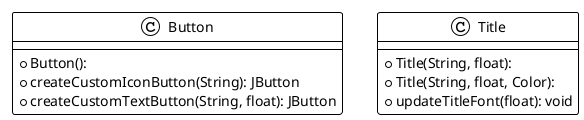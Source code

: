 @startuml components

!theme plain
top to bottom direction
skinparam linetype ortho

class Button {
  + Button(): 
  + createCustomIconButton(String): JButton
  + createCustomTextButton(String, float): JButton
}
class Title {
  + Title(String, float): 
  + Title(String, float, Color): 
  + updateTitleFont(float): void
}

@enduml
